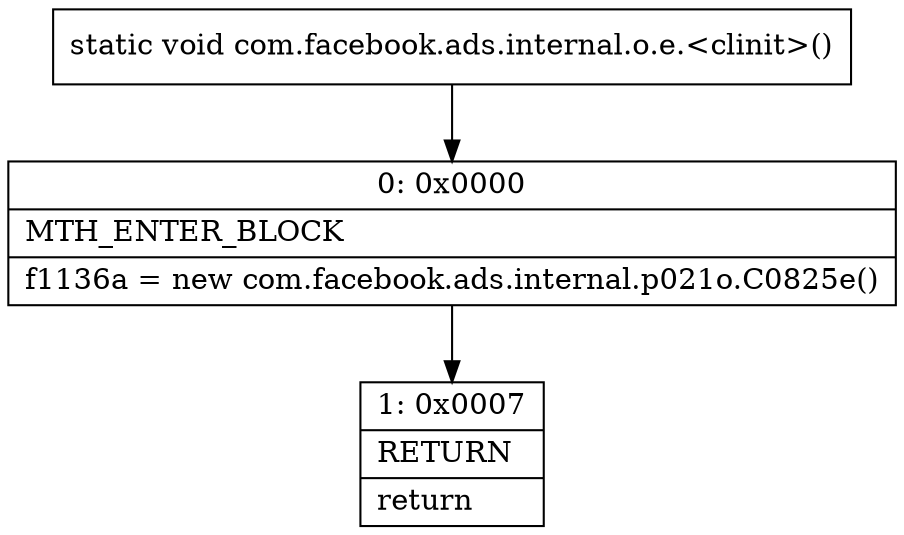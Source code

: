 digraph "CFG forcom.facebook.ads.internal.o.e.\<clinit\>()V" {
Node_0 [shape=record,label="{0\:\ 0x0000|MTH_ENTER_BLOCK\l|f1136a = new com.facebook.ads.internal.p021o.C0825e()\l}"];
Node_1 [shape=record,label="{1\:\ 0x0007|RETURN\l|return\l}"];
MethodNode[shape=record,label="{static void com.facebook.ads.internal.o.e.\<clinit\>() }"];
MethodNode -> Node_0;
Node_0 -> Node_1;
}

